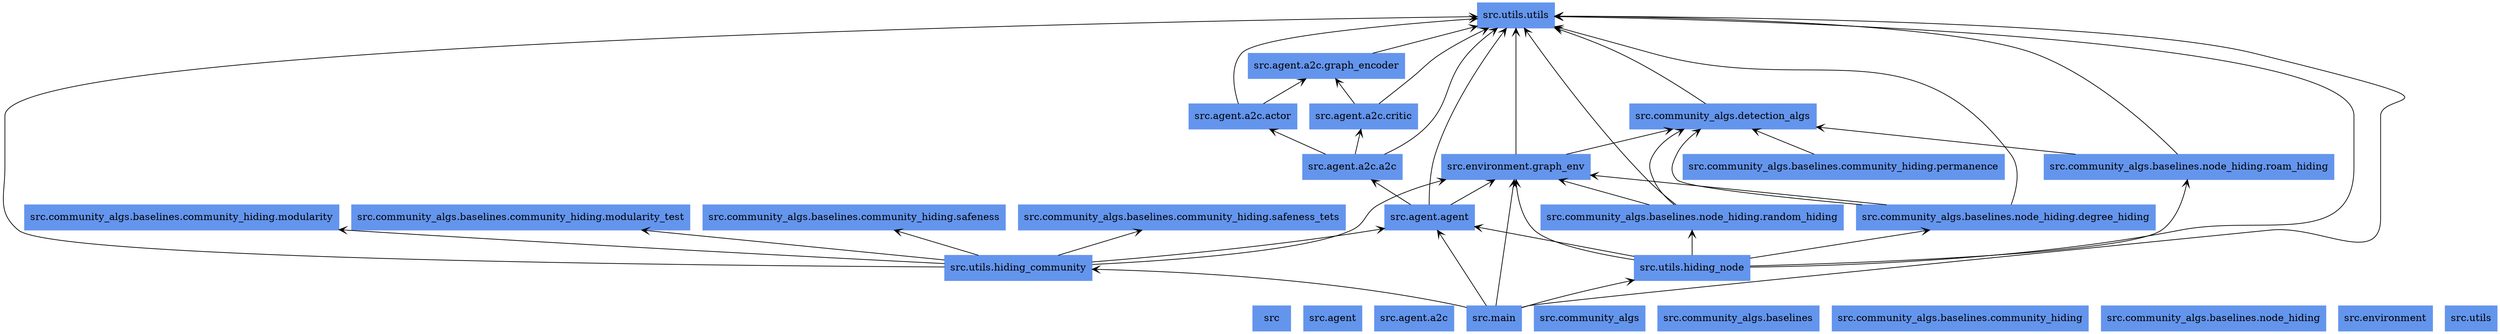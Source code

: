 digraph "packages" {
rankdir=BT
charset="utf-8"
"src" [color="cornflowerblue", label=<src>, shape="box", style="filled"];
"src.agent" [color="cornflowerblue", label=<src.agent>, shape="box", style="filled"];
"src.agent.a2c" [color="cornflowerblue", label=<src.agent.a2c>, shape="box", style="filled"];
"src.agent.a2c.a2c" [color="cornflowerblue", label=<src.agent.a2c.a2c>, shape="box", style="filled"];
"src.agent.a2c.actor" [color="cornflowerblue", label=<src.agent.a2c.actor>, shape="box", style="filled"];
"src.agent.a2c.critic" [color="cornflowerblue", label=<src.agent.a2c.critic>, shape="box", style="filled"];
"src.agent.a2c.graph_encoder" [color="cornflowerblue", label=<src.agent.a2c.graph_encoder>, shape="box", style="filled"];
"src.agent.agent" [color="cornflowerblue", label=<src.agent.agent>, shape="box", style="filled"];
"src.community_algs" [color="cornflowerblue", label=<src.community_algs>, shape="box", style="filled"];
"src.community_algs.baselines" [color="cornflowerblue", label=<src.community_algs.baselines>, shape="box", style="filled"];
"src.community_algs.baselines.community_hiding" [color="cornflowerblue", label=<src.community_algs.baselines.community_hiding>, shape="box", style="filled"];
"src.community_algs.baselines.community_hiding.modularity" [color="cornflowerblue", label=<src.community_algs.baselines.community_hiding.modularity>, shape="box", style="filled"];
"src.community_algs.baselines.community_hiding.modularity_test" [color="cornflowerblue", label=<src.community_algs.baselines.community_hiding.modularity_test>, shape="box", style="filled"];
"src.community_algs.baselines.community_hiding.permanence" [color="cornflowerblue", label=<src.community_algs.baselines.community_hiding.permanence>, shape="box", style="filled"];
"src.community_algs.baselines.community_hiding.safeness" [color="cornflowerblue", label=<src.community_algs.baselines.community_hiding.safeness>, shape="box", style="filled"];
"src.community_algs.baselines.community_hiding.safeness_tets" [color="cornflowerblue", label=<src.community_algs.baselines.community_hiding.safeness_tets>, shape="box", style="filled"];
"src.community_algs.baselines.node_hiding" [color="cornflowerblue", label=<src.community_algs.baselines.node_hiding>, shape="box", style="filled"];
"src.community_algs.baselines.node_hiding.degree_hiding" [color="cornflowerblue", label=<src.community_algs.baselines.node_hiding.degree_hiding>, shape="box", style="filled"];
"src.community_algs.baselines.node_hiding.random_hiding" [color="cornflowerblue", label=<src.community_algs.baselines.node_hiding.random_hiding>, shape="box", style="filled"];
"src.community_algs.baselines.node_hiding.roam_hiding" [color="cornflowerblue", label=<src.community_algs.baselines.node_hiding.roam_hiding>, shape="box", style="filled"];
"src.community_algs.detection_algs" [color="cornflowerblue", label=<src.community_algs.detection_algs>, shape="box", style="filled"];
"src.environment" [color="cornflowerblue", label=<src.environment>, shape="box", style="filled"];
"src.environment.graph_env" [color="cornflowerblue", label=<src.environment.graph_env>, shape="box", style="filled"];
"src.main" [color="cornflowerblue", label=<src.main>, shape="box", style="filled"];
"src.utils" [color="cornflowerblue", label=<src.utils>, shape="box", style="filled"];
"src.utils.hiding_community" [color="cornflowerblue", label=<src.utils.hiding_community>, shape="box", style="filled"];
"src.utils.hiding_node" [color="cornflowerblue", label=<src.utils.hiding_node>, shape="box", style="filled"];
"src.utils.utils" [color="cornflowerblue", label=<src.utils.utils>, shape="box", style="filled"];
"src.agent.a2c.a2c" -> "src.agent.a2c.actor" [arrowhead="open", arrowtail="none"];
"src.agent.a2c.a2c" -> "src.agent.a2c.critic" [arrowhead="open", arrowtail="none"];
"src.agent.a2c.a2c" -> "src.utils.utils" [arrowhead="open", arrowtail="none"];
"src.agent.a2c.actor" -> "src.agent.a2c.graph_encoder" [arrowhead="open", arrowtail="none"];
"src.agent.a2c.actor" -> "src.utils.utils" [arrowhead="open", arrowtail="none"];
"src.agent.a2c.critic" -> "src.agent.a2c.graph_encoder" [arrowhead="open", arrowtail="none"];
"src.agent.a2c.critic" -> "src.utils.utils" [arrowhead="open", arrowtail="none"];
"src.agent.a2c.graph_encoder" -> "src.utils.utils" [arrowhead="open", arrowtail="none"];
"src.agent.agent" -> "src.agent.a2c.a2c" [arrowhead="open", arrowtail="none"];
"src.agent.agent" -> "src.environment.graph_env" [arrowhead="open", arrowtail="none"];
"src.agent.agent" -> "src.utils.utils" [arrowhead="open", arrowtail="none"];
"src.community_algs.baselines.community_hiding.permanence" -> "src.community_algs.detection_algs" [arrowhead="open", arrowtail="none"];
"src.community_algs.baselines.node_hiding.degree_hiding" -> "src.community_algs.detection_algs" [arrowhead="open", arrowtail="none"];
"src.community_algs.baselines.node_hiding.degree_hiding" -> "src.environment.graph_env" [arrowhead="open", arrowtail="none"];
"src.community_algs.baselines.node_hiding.degree_hiding" -> "src.utils.utils" [arrowhead="open", arrowtail="none"];
"src.community_algs.baselines.node_hiding.random_hiding" -> "src.community_algs.detection_algs" [arrowhead="open", arrowtail="none"];
"src.community_algs.baselines.node_hiding.random_hiding" -> "src.environment.graph_env" [arrowhead="open", arrowtail="none"];
"src.community_algs.baselines.node_hiding.random_hiding" -> "src.utils.utils" [arrowhead="open", arrowtail="none"];
"src.community_algs.baselines.node_hiding.roam_hiding" -> "src.community_algs.detection_algs" [arrowhead="open", arrowtail="none"];
"src.community_algs.baselines.node_hiding.roam_hiding" -> "src.utils.utils" [arrowhead="open", arrowtail="none"];
"src.community_algs.detection_algs" -> "src.utils.utils" [arrowhead="open", arrowtail="none"];
"src.environment.graph_env" -> "src.community_algs.detection_algs" [arrowhead="open", arrowtail="none"];
"src.environment.graph_env" -> "src.utils.utils" [arrowhead="open", arrowtail="none"];
"src.main" -> "src.agent.agent" [arrowhead="open", arrowtail="none"];
"src.main" -> "src.environment.graph_env" [arrowhead="open", arrowtail="none"];
"src.main" -> "src.utils.hiding_community" [arrowhead="open", arrowtail="none"];
"src.main" -> "src.utils.hiding_node" [arrowhead="open", arrowtail="none"];
"src.main" -> "src.utils.utils" [arrowhead="open", arrowtail="none"];
"src.utils.hiding_community" -> "src.agent.agent" [arrowhead="open", arrowtail="none"];
"src.utils.hiding_community" -> "src.community_algs.baselines.community_hiding.modularity" [arrowhead="open", arrowtail="none"];
"src.utils.hiding_community" -> "src.community_algs.baselines.community_hiding.modularity_test" [arrowhead="open", arrowtail="none"];
"src.utils.hiding_community" -> "src.community_algs.baselines.community_hiding.safeness" [arrowhead="open", arrowtail="none"];
"src.utils.hiding_community" -> "src.community_algs.baselines.community_hiding.safeness_tets" [arrowhead="open", arrowtail="none"];
"src.utils.hiding_community" -> "src.environment.graph_env" [arrowhead="open", arrowtail="none"];
"src.utils.hiding_community" -> "src.utils.utils" [arrowhead="open", arrowtail="none"];
"src.utils.hiding_node" -> "src.agent.agent" [arrowhead="open", arrowtail="none"];
"src.utils.hiding_node" -> "src.community_algs.baselines.node_hiding.degree_hiding" [arrowhead="open", arrowtail="none"];
"src.utils.hiding_node" -> "src.community_algs.baselines.node_hiding.random_hiding" [arrowhead="open", arrowtail="none"];
"src.utils.hiding_node" -> "src.community_algs.baselines.node_hiding.roam_hiding" [arrowhead="open", arrowtail="none"];
"src.utils.hiding_node" -> "src.environment.graph_env" [arrowhead="open", arrowtail="none"];
"src.utils.hiding_node" -> "src.utils.utils" [arrowhead="open", arrowtail="none"];
}
